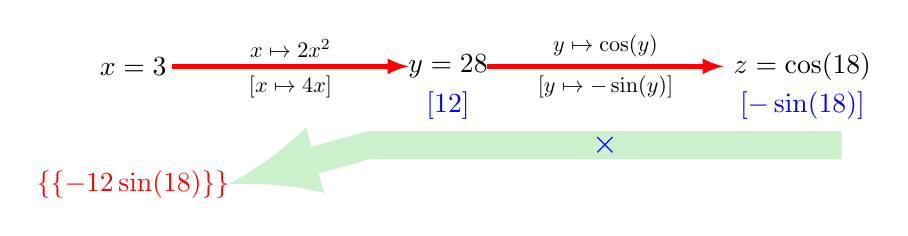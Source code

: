 \begin{tikzpicture}

 \node at (0,0) {$x=3$};
 \node at (4,0) {$y=28$};
\node[blue] at (4,-0.5) {$[12]$};
\node at (8.5,0) {$z=\cos(18)$};
\node[blue] at (8.5,-0.5) {$[-\sin(18)]$};
 \draw[->,>=latex,ultra thick,red] (0.5,0) -- ++(3,0) node[midway,above,black,scale=0.8]{$x \mapsto 2x^2$} 
node[midway,below,black,scale=0.8]{$[x \mapsto 4x]$};
 \draw[->,>=latex,ultra thick,red] (4.5,0) -- ++(3,0) node[midway,above,black,scale=0.8]{$y \mapsto \cos(y)$} 
node[midway,below,black,scale=0.8]{$[y \mapsto -\sin(y)]$};

 \node[red] at (0,-1.5) {$\{\{-12\sin(18)\}\}$};

%\draw[->,>=latex,ultra thick,green!70!black] (7.5,-1) to[bend left]node[midway,above,black,scale=1]{$\times$} ++(-3,0) ;

%\draw[->,>=latex,ultra thick,green!70!black!20,line width=5pt] (5.8,-1.8) to[bend left=15] ++(-4.5,0) ;

\draw[->,>=latex,ultra thick,green!70!black!20,line width=10pt] (9,-1) to node[midway,blue,scale=1.2]{$\times$} ++(-6,0) to ++(-1.8,-0.5) ;

\end{tikzpicture}